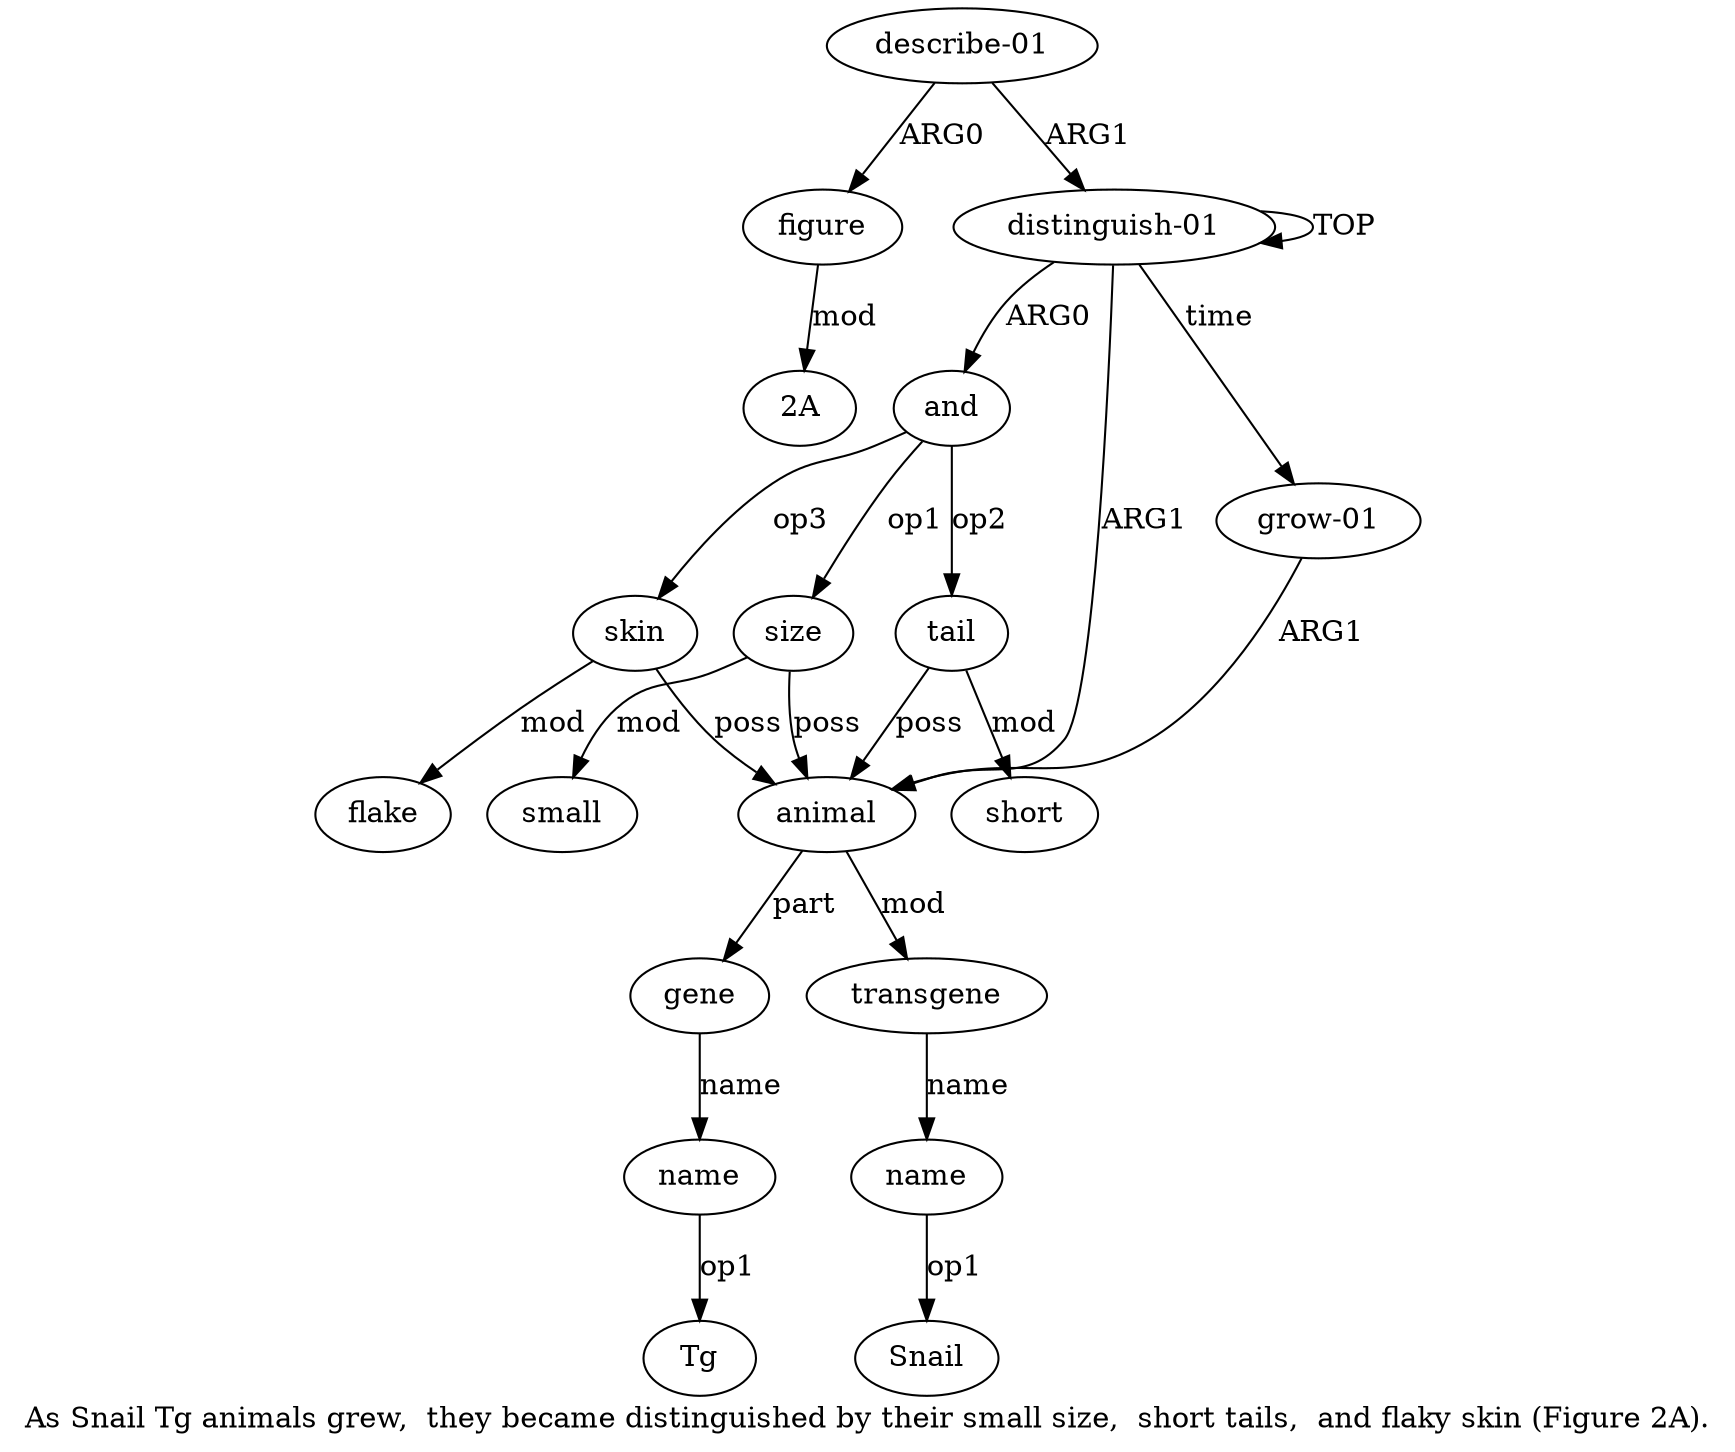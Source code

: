 digraph  {
	graph [label="As Snail Tg animals grew,  they became distinguished by their small size,  short tails,  and flaky skin (Figure 2A)."];
	node [label="\N"];
	a15	 [color=black,
		gold_ind=15,
		gold_label=figure,
		label=figure,
		test_ind=15,
		test_label=figure];
	"a15 2A"	 [color=black,
		gold_ind=-1,
		gold_label="2A",
		label="2A",
		test_ind=-1,
		test_label="2A"];
	a15 -> "a15 2A" [key=0,
	color=black,
	gold_label=mod,
	label=mod,
	test_label=mod];
a14 [color=black,
	gold_ind=14,
	gold_label="describe-01",
	label="describe-01",
	test_ind=14,
	test_label="describe-01"];
a14 -> a15 [key=0,
color=black,
gold_label=ARG0,
label=ARG0,
test_label=ARG0];
a0 [color=black,
gold_ind=0,
gold_label="distinguish-01",
label="distinguish-01",
test_ind=0,
test_label="distinguish-01"];
a14 -> a0 [key=0,
color=black,
gold_label=ARG1,
label=ARG1,
test_label=ARG1];
a11 [color=black,
gold_ind=11,
gold_label=gene,
label=gene,
test_ind=11,
test_label=gene];
a12 [color=black,
gold_ind=12,
gold_label=name,
label=name,
test_ind=12,
test_label=name];
a11 -> a12 [key=0,
color=black,
gold_label=name,
label=name,
test_label=name];
a10 [color=black,
gold_ind=10,
gold_label=name,
label=name,
test_ind=10,
test_label=name];
"a10 Snail" [color=black,
gold_ind=-1,
gold_label=Snail,
label=Snail,
test_ind=-1,
test_label=Snail];
a10 -> "a10 Snail" [key=0,
color=black,
gold_label=op1,
label=op1,
test_label=op1];
a13 [color=black,
gold_ind=13,
gold_label="grow-01",
label="grow-01",
test_ind=13,
test_label="grow-01"];
a8 [color=black,
gold_ind=8,
gold_label=animal,
label=animal,
test_ind=8,
test_label=animal];
a13 -> a8 [key=0,
color=black,
gold_label=ARG1,
label=ARG1,
test_label=ARG1];
"a12 Tg" [color=black,
gold_ind=-1,
gold_label=Tg,
label=Tg,
test_ind=-1,
test_label=Tg];
a12 -> "a12 Tg" [key=0,
color=black,
gold_label=op1,
label=op1,
test_label=op1];
a1 [color=black,
gold_ind=1,
gold_label=and,
label=and,
test_ind=1,
test_label=and];
a2 [color=black,
gold_ind=2,
gold_label=size,
label=size,
test_ind=2,
test_label=size];
a1 -> a2 [key=0,
color=black,
gold_label=op1,
label=op1,
test_label=op1];
a4 [color=black,
gold_ind=4,
gold_label=tail,
label=tail,
test_ind=4,
test_label=tail];
a1 -> a4 [key=0,
color=black,
gold_label=op2,
label=op2,
test_label=op2];
a6 [color=black,
gold_ind=6,
gold_label=skin,
label=skin,
test_ind=6,
test_label=skin];
a1 -> a6 [key=0,
color=black,
gold_label=op3,
label=op3,
test_label=op3];
a0 -> a13 [key=0,
color=black,
gold_label=time,
label=time,
test_label=time];
a0 -> a1 [key=0,
color=black,
gold_label=ARG0,
label=ARG0,
test_label=ARG0];
a0 -> a0 [key=0,
color=black,
gold_label=TOP,
label=TOP,
test_label=TOP];
a0 -> a8 [key=0,
color=black,
gold_label=ARG1,
label=ARG1,
test_label=ARG1];
a3 [color=black,
gold_ind=3,
gold_label=small,
label=small,
test_ind=3,
test_label=small];
a2 -> a3 [key=0,
color=black,
gold_label=mod,
label=mod,
test_label=mod];
a2 -> a8 [key=0,
color=black,
gold_label=poss,
label=poss,
test_label=poss];
a5 [color=black,
gold_ind=5,
gold_label=short,
label=short,
test_ind=5,
test_label=short];
a4 -> a5 [key=0,
color=black,
gold_label=mod,
label=mod,
test_label=mod];
a4 -> a8 [key=0,
color=black,
gold_label=poss,
label=poss,
test_label=poss];
a7 [color=black,
gold_ind=7,
gold_label=flake,
label=flake,
test_ind=7,
test_label=flake];
a6 -> a7 [key=0,
color=black,
gold_label=mod,
label=mod,
test_label=mod];
a6 -> a8 [key=0,
color=black,
gold_label=poss,
label=poss,
test_label=poss];
a9 [color=black,
gold_ind=9,
gold_label=transgene,
label=transgene,
test_ind=9,
test_label=transgene];
a9 -> a10 [key=0,
color=black,
gold_label=name,
label=name,
test_label=name];
a8 -> a11 [key=0,
color=black,
gold_label=part,
label=part,
test_label=part];
a8 -> a9 [key=0,
color=black,
gold_label=mod,
label=mod,
test_label=mod];
}
